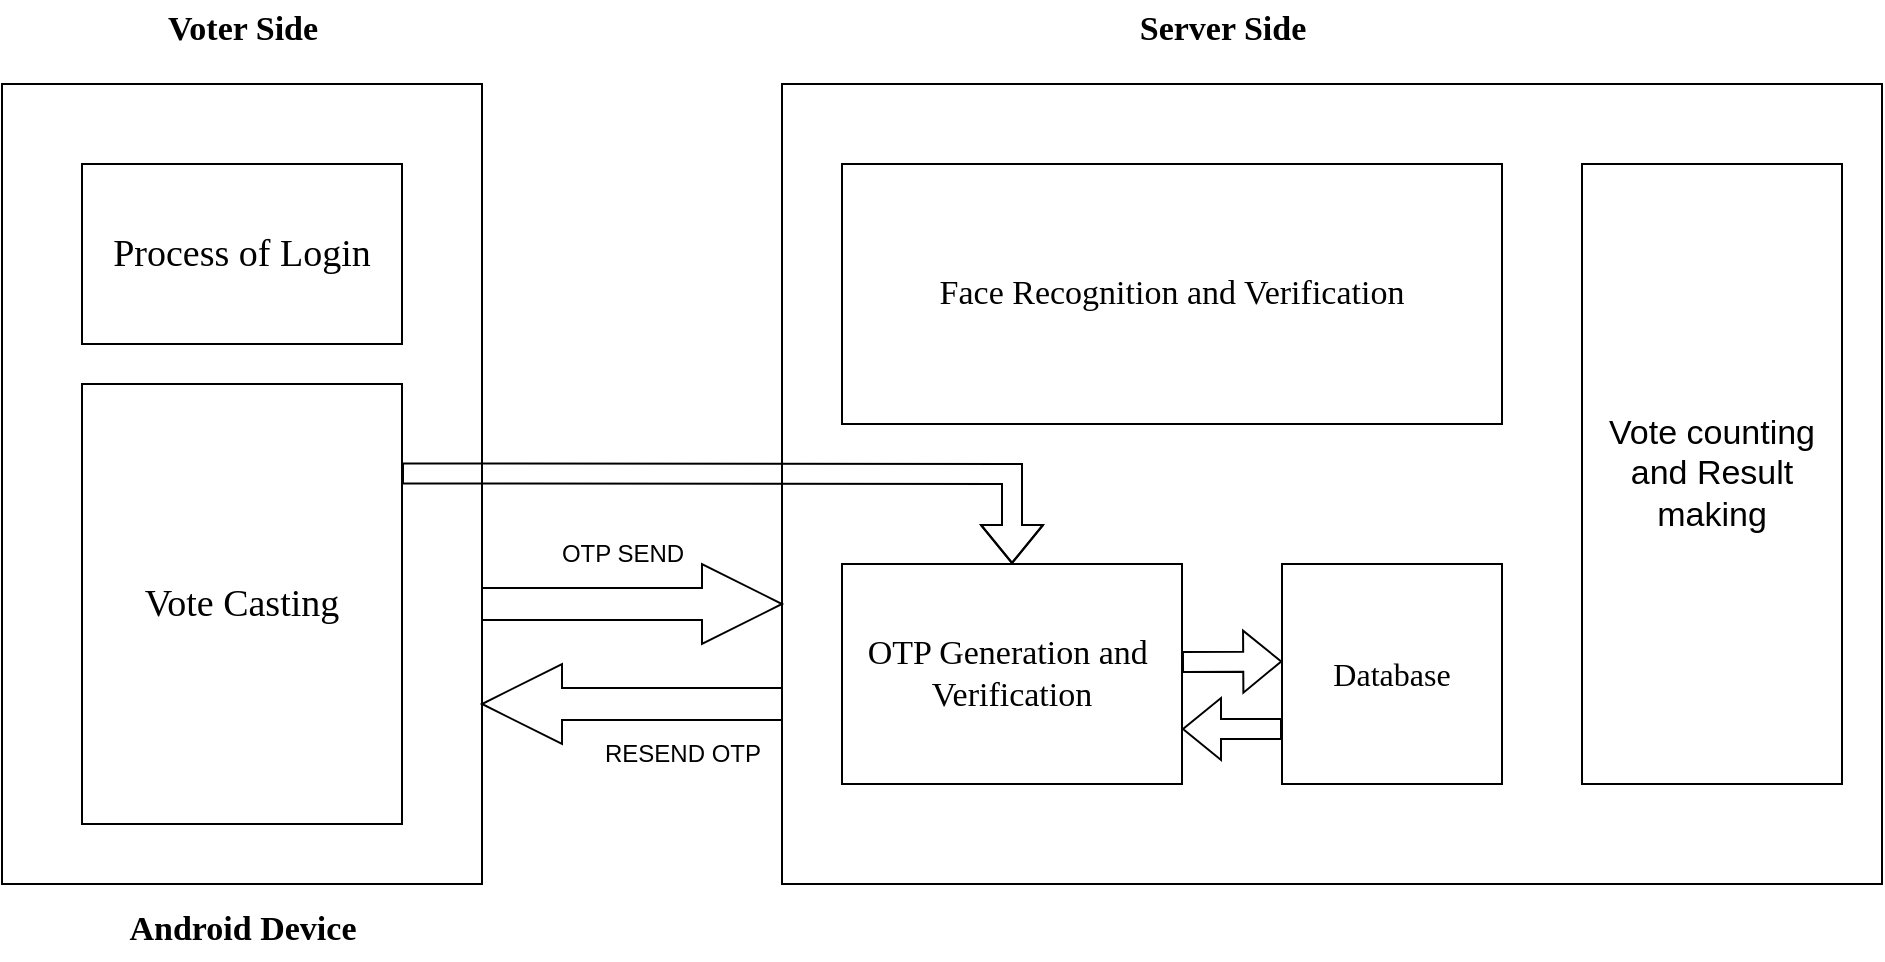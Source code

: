 <mxfile version="21.2.4" type="github">
  <diagram name="Page-1" id="GN3WDu_81weQix8Wa0rY">
    <mxGraphModel dx="1909" dy="1056" grid="1" gridSize="10" guides="1" tooltips="1" connect="1" arrows="1" fold="1" page="1" pageScale="1" pageWidth="1169" pageHeight="1654" math="0" shadow="0">
      <root>
        <mxCell id="0" />
        <mxCell id="1" parent="0" />
        <mxCell id="VeHIC26g8emdlC1wqg1T-6" value="" style="whiteSpace=wrap;html=1;" vertex="1" parent="1">
          <mxGeometry x="570" y="120" width="550" height="400" as="geometry" />
        </mxCell>
        <mxCell id="VeHIC26g8emdlC1wqg1T-7" value="&lt;font face=&quot;Times New Roman&quot; style=&quot;font-size: 17px;&quot;&gt;&lt;b&gt;Server Side&lt;/b&gt;&lt;/font&gt;" style="text;html=1;align=center;verticalAlign=middle;resizable=0;points=[];autosize=1;strokeColor=none;fillColor=none;" vertex="1" parent="1">
          <mxGeometry x="735" y="78" width="110" height="30" as="geometry" />
        </mxCell>
        <mxCell id="VeHIC26g8emdlC1wqg1T-8" value="&lt;font face=&quot;Times New Roman&quot; style=&quot;font-size: 17px;&quot;&gt;OTP Generation and&amp;nbsp;&lt;br&gt;Verification&lt;/font&gt;" style="whiteSpace=wrap;html=1;" vertex="1" parent="1">
          <mxGeometry x="600" y="360" width="170" height="110" as="geometry" />
        </mxCell>
        <mxCell id="VeHIC26g8emdlC1wqg1T-9" value="&lt;font face=&quot;Times New Roman&quot; style=&quot;font-size: 16px;&quot;&gt;Database&lt;/font&gt;" style="whiteSpace=wrap;html=1;aspect=fixed;" vertex="1" parent="1">
          <mxGeometry x="820" y="360" width="110" height="110" as="geometry" />
        </mxCell>
        <mxCell id="VeHIC26g8emdlC1wqg1T-11" value="&lt;font style=&quot;font-size: 17px;&quot;&gt;Vote counting&lt;br&gt;and Result&lt;br&gt;making&lt;/font&gt;" style="whiteSpace=wrap;html=1;" vertex="1" parent="1">
          <mxGeometry x="970" y="160" width="130" height="310" as="geometry" />
        </mxCell>
        <mxCell id="VeHIC26g8emdlC1wqg1T-12" value="&lt;font face=&quot;Times New Roman&quot; style=&quot;font-size: 17px;&quot;&gt;Face Recognition and Verification&lt;/font&gt;" style="whiteSpace=wrap;html=1;" vertex="1" parent="1">
          <mxGeometry x="600" y="160" width="330" height="130" as="geometry" />
        </mxCell>
        <mxCell id="VeHIC26g8emdlC1wqg1T-14" value="" style="group" vertex="1" connectable="0" parent="1">
          <mxGeometry x="180" y="78" width="240" height="480" as="geometry" />
        </mxCell>
        <mxCell id="VeHIC26g8emdlC1wqg1T-1" value="" style="whiteSpace=wrap;html=1;imageAspect=0;fillColor=default;" vertex="1" parent="VeHIC26g8emdlC1wqg1T-14">
          <mxGeometry y="42" width="240" height="400" as="geometry" />
        </mxCell>
        <mxCell id="VeHIC26g8emdlC1wqg1T-2" value="&lt;pre&gt;&lt;font style=&quot;font-size: 19px;&quot; face=&quot;Times New Roman&quot;&gt;Process of Login&lt;/font&gt;&lt;/pre&gt;" style="whiteSpace=wrap;html=1;" vertex="1" parent="VeHIC26g8emdlC1wqg1T-14">
          <mxGeometry x="40" y="82" width="160" height="90" as="geometry" />
        </mxCell>
        <mxCell id="VeHIC26g8emdlC1wqg1T-3" value="&lt;font face=&quot;Times New Roman&quot; style=&quot;font-size: 19px;&quot;&gt;Vote Casting&lt;/font&gt;" style="whiteSpace=wrap;html=1;" vertex="1" parent="VeHIC26g8emdlC1wqg1T-14">
          <mxGeometry x="40" y="192" width="160" height="220" as="geometry" />
        </mxCell>
        <mxCell id="VeHIC26g8emdlC1wqg1T-4" value="&lt;font face=&quot;Times New Roman&quot; style=&quot;font-size: 17px;&quot;&gt;&lt;b&gt;Voter Side&lt;/b&gt;&lt;/font&gt;" style="text;html=1;align=center;verticalAlign=middle;resizable=0;points=[];autosize=1;strokeColor=none;fillColor=none;" vertex="1" parent="VeHIC26g8emdlC1wqg1T-14">
          <mxGeometry x="70" width="100" height="30" as="geometry" />
        </mxCell>
        <mxCell id="VeHIC26g8emdlC1wqg1T-5" value="&lt;font face=&quot;Times New Roman&quot; style=&quot;font-size: 17px;&quot;&gt;&lt;b&gt;Android Device&lt;/b&gt;&lt;/font&gt;" style="text;html=1;align=center;verticalAlign=middle;resizable=0;points=[];autosize=1;strokeColor=none;fillColor=none;" vertex="1" parent="VeHIC26g8emdlC1wqg1T-14">
          <mxGeometry x="50" y="450" width="140" height="30" as="geometry" />
        </mxCell>
        <mxCell id="VeHIC26g8emdlC1wqg1T-16" value="" style="html=1;shadow=0;dashed=0;align=center;verticalAlign=middle;shape=mxgraph.arrows2.arrow;dy=0.6;dx=40;notch=0;" vertex="1" parent="1">
          <mxGeometry x="420" y="360" width="150" height="40" as="geometry" />
        </mxCell>
        <mxCell id="VeHIC26g8emdlC1wqg1T-17" value="" style="html=1;shadow=0;dashed=0;align=center;verticalAlign=middle;shape=mxgraph.arrows2.arrow;dy=0.6;dx=40;notch=0;rotation=-180;" vertex="1" parent="1">
          <mxGeometry x="420" y="410" width="150" height="40" as="geometry" />
        </mxCell>
        <mxCell id="VeHIC26g8emdlC1wqg1T-18" value="OTP SEND" style="text;html=1;align=center;verticalAlign=middle;resizable=0;points=[];autosize=1;strokeColor=none;fillColor=none;" vertex="1" parent="1">
          <mxGeometry x="450" y="340" width="80" height="30" as="geometry" />
        </mxCell>
        <mxCell id="VeHIC26g8emdlC1wqg1T-19" value="RESEND OTP" style="text;html=1;align=center;verticalAlign=middle;resizable=0;points=[];autosize=1;strokeColor=none;fillColor=none;" vertex="1" parent="1">
          <mxGeometry x="470" y="440" width="100" height="30" as="geometry" />
        </mxCell>
        <mxCell id="VeHIC26g8emdlC1wqg1T-23" value="" style="shape=flexArrow;endArrow=classic;html=1;rounded=0;entryX=0.5;entryY=0;entryDx=0;entryDy=0;" edge="1" parent="1" target="VeHIC26g8emdlC1wqg1T-8">
          <mxGeometry width="50" height="50" relative="1" as="geometry">
            <mxPoint x="380" y="314.73" as="sourcePoint" />
            <mxPoint x="550" y="314.73" as="targetPoint" />
            <Array as="points">
              <mxPoint x="685" y="315" />
            </Array>
          </mxGeometry>
        </mxCell>
        <mxCell id="VeHIC26g8emdlC1wqg1T-26" value="" style="shape=flexArrow;endArrow=classic;html=1;rounded=0;entryX=0.001;entryY=0.443;entryDx=0;entryDy=0;entryPerimeter=0;" edge="1" parent="1" target="VeHIC26g8emdlC1wqg1T-9">
          <mxGeometry width="50" height="50" relative="1" as="geometry">
            <mxPoint x="770" y="409" as="sourcePoint" />
            <mxPoint x="820" y="360" as="targetPoint" />
          </mxGeometry>
        </mxCell>
        <mxCell id="VeHIC26g8emdlC1wqg1T-27" value="" style="shape=flexArrow;endArrow=classic;html=1;rounded=0;entryX=1;entryY=0.75;entryDx=0;entryDy=0;exitX=0;exitY=0.75;exitDx=0;exitDy=0;" edge="1" parent="1" source="VeHIC26g8emdlC1wqg1T-9" target="VeHIC26g8emdlC1wqg1T-8">
          <mxGeometry width="50" height="50" relative="1" as="geometry">
            <mxPoint x="750" y="480" as="sourcePoint" />
            <mxPoint x="822" y="450" as="targetPoint" />
          </mxGeometry>
        </mxCell>
      </root>
    </mxGraphModel>
  </diagram>
</mxfile>
